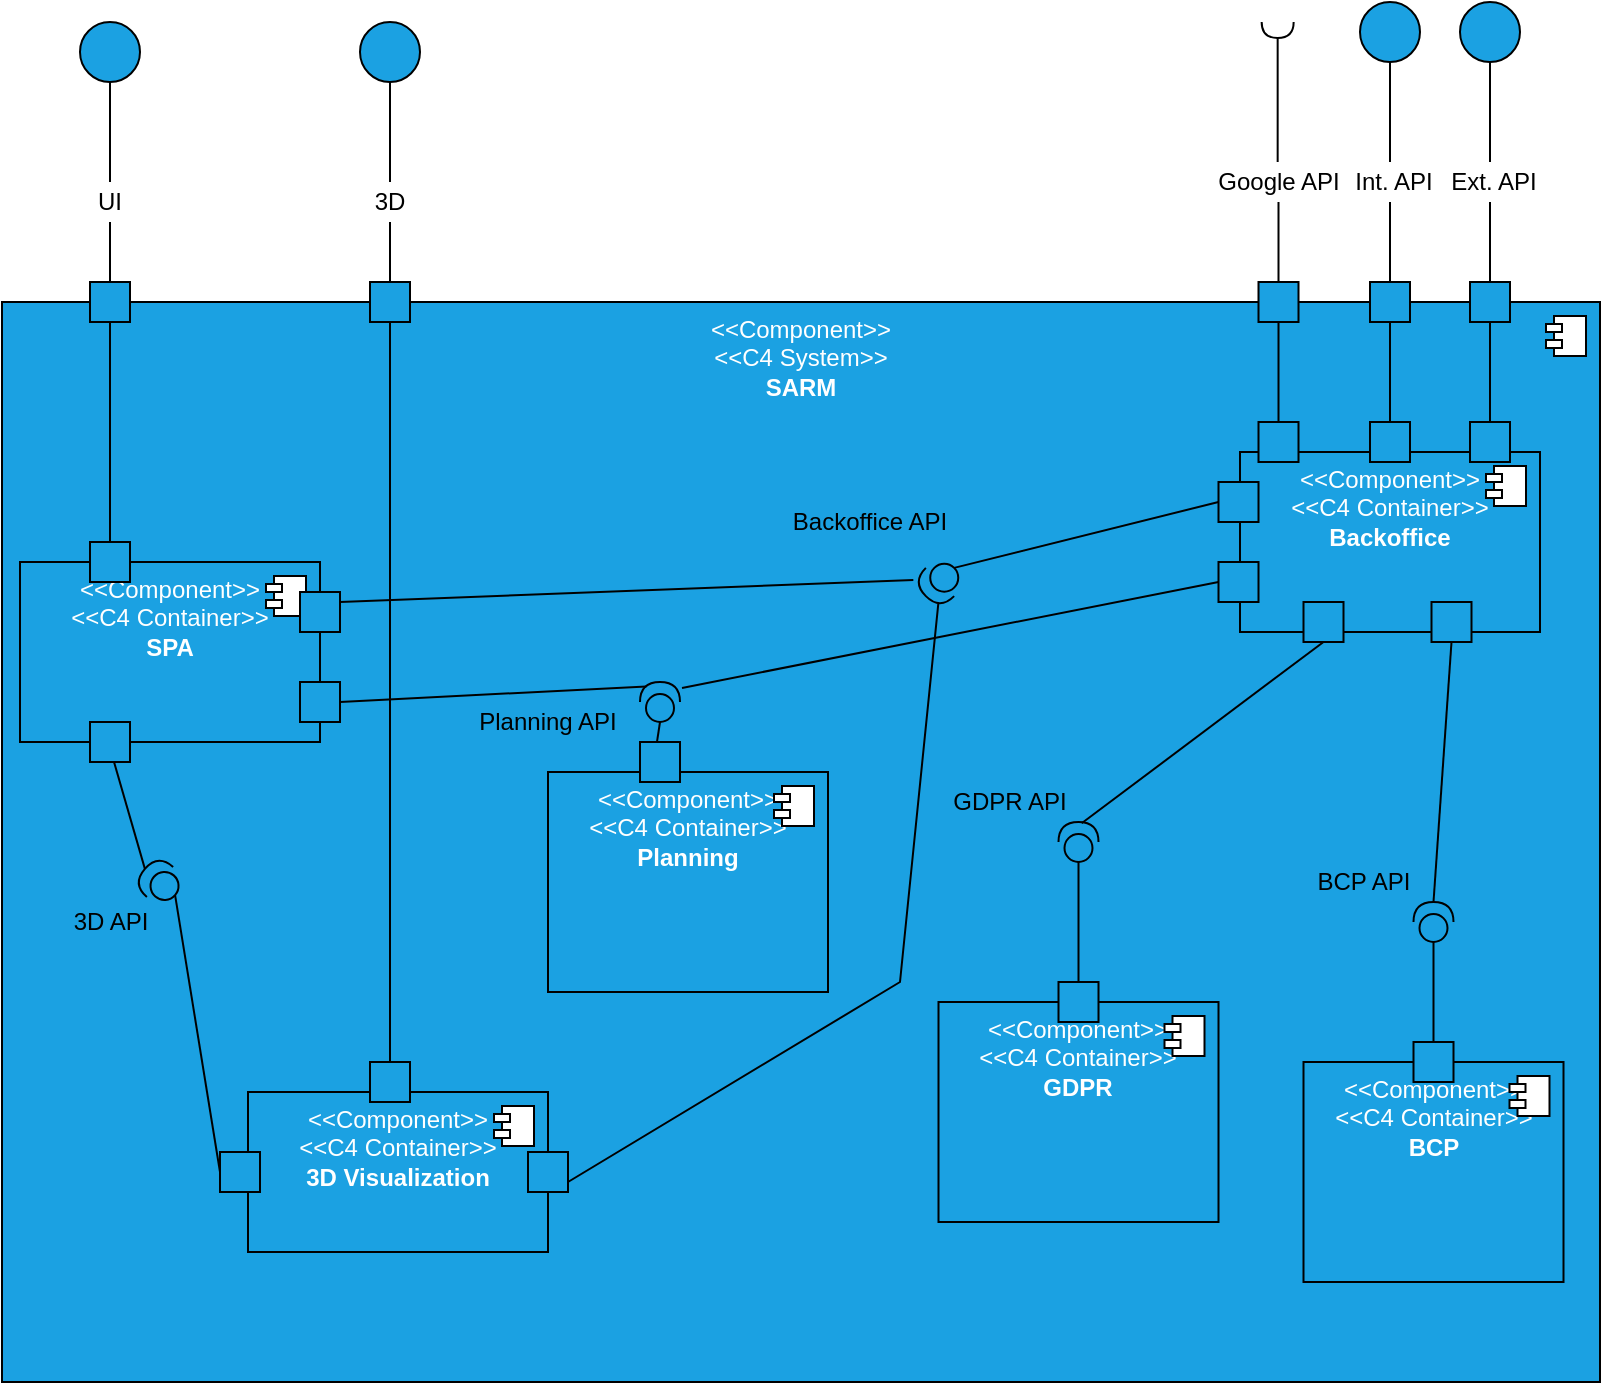 <mxfile version="24.7.17">
  <diagram name="Página-1" id="9UEDMvHu6GNNLu21W2ke">
    <mxGraphModel dx="1195" dy="1866" grid="1" gridSize="10" guides="1" tooltips="1" connect="1" arrows="1" fold="1" page="1" pageScale="1" pageWidth="827" pageHeight="1169" math="0" shadow="0">
      <root>
        <mxCell id="0" />
        <mxCell id="1" parent="0" />
        <mxCell id="9QeZXsU7CtdaOQ2hk94F-1" value="&amp;lt;&amp;lt;Component&amp;gt;&amp;gt;&lt;div&gt;&amp;lt;&amp;lt;C4 System&lt;span style=&quot;background-color: initial;&quot;&gt;&amp;gt;&amp;gt;&lt;/span&gt;&lt;/div&gt;&lt;div&gt;&lt;span style=&quot;background-color: initial;&quot;&gt;&lt;b&gt;SARM&lt;/b&gt;&lt;/span&gt;&lt;/div&gt;" style="html=1;dropTarget=0;whiteSpace=wrap;horizontal=1;verticalAlign=top;fillColor=#1ba1e2;fontColor=#ffffff;strokeColor=default;" vertex="1" parent="1">
          <mxGeometry x="131" y="30" width="799" height="540" as="geometry" />
        </mxCell>
        <mxCell id="9QeZXsU7CtdaOQ2hk94F-2" value="" style="shape=module;jettyWidth=8;jettyHeight=4;" vertex="1" parent="9QeZXsU7CtdaOQ2hk94F-1">
          <mxGeometry x="1" width="20" height="20" relative="1" as="geometry">
            <mxPoint x="-27" y="7" as="offset" />
          </mxGeometry>
        </mxCell>
        <mxCell id="9QeZXsU7CtdaOQ2hk94F-4" value="" style="whiteSpace=wrap;html=1;aspect=fixed;fillColor=#1ba1e2;fontColor=#ffffff;strokeColor=default;" vertex="1" parent="1">
          <mxGeometry x="175" y="20" width="20" height="20" as="geometry" />
        </mxCell>
        <mxCell id="9QeZXsU7CtdaOQ2hk94F-7" value="" style="endArrow=none;html=1;rounded=0;exitX=0.5;exitY=0;exitDx=0;exitDy=0;entryX=0.5;entryY=1;entryDx=0;entryDy=0;" edge="1" parent="1" source="9QeZXsU7CtdaOQ2hk94F-10" target="9QeZXsU7CtdaOQ2hk94F-8">
          <mxGeometry width="50" height="50" relative="1" as="geometry">
            <mxPoint x="180" y="30" as="sourcePoint" />
            <mxPoint x="170" y="-150" as="targetPoint" />
          </mxGeometry>
        </mxCell>
        <mxCell id="9QeZXsU7CtdaOQ2hk94F-8" value="" style="ellipse;whiteSpace=wrap;html=1;aspect=fixed;fillColor=#1ba1e2;fontColor=#ffffff;strokeColor=default;" vertex="1" parent="1">
          <mxGeometry x="170" y="-110" width="30" height="30" as="geometry" />
        </mxCell>
        <mxCell id="9QeZXsU7CtdaOQ2hk94F-62" value="" style="whiteSpace=wrap;html=1;aspect=fixed;fillColor=#1ba1e2;fontColor=#ffffff;strokeColor=default;" vertex="1" parent="1">
          <mxGeometry x="815" y="20" width="20" height="20" as="geometry" />
        </mxCell>
        <mxCell id="9QeZXsU7CtdaOQ2hk94F-63" value="Int. API" style="text;html=1;align=center;verticalAlign=middle;whiteSpace=wrap;rounded=0;" vertex="1" parent="1">
          <mxGeometry x="801.75" y="-40" width="50" height="20" as="geometry" />
        </mxCell>
        <mxCell id="9QeZXsU7CtdaOQ2hk94F-65" value="" style="endArrow=none;html=1;rounded=0;entryX=0.5;entryY=1;entryDx=0;entryDy=0;exitX=0.5;exitY=0;exitDx=0;exitDy=0;" edge="1" parent="1" source="9QeZXsU7CtdaOQ2hk94F-62">
          <mxGeometry width="50" height="50" relative="1" as="geometry">
            <mxPoint x="725" as="sourcePoint" />
            <mxPoint x="825.0" y="-20" as="targetPoint" />
          </mxGeometry>
        </mxCell>
        <mxCell id="9QeZXsU7CtdaOQ2hk94F-68" value="" style="ellipse;whiteSpace=wrap;html=1;aspect=fixed;fillColor=#1ba1e2;fontColor=#ffffff;strokeColor=default;" vertex="1" parent="1">
          <mxGeometry x="810" y="-120" width="30" height="30" as="geometry" />
        </mxCell>
        <mxCell id="9QeZXsU7CtdaOQ2hk94F-70" value="" style="endArrow=none;html=1;rounded=0;entryX=0.5;entryY=1;entryDx=0;entryDy=0;exitX=0.5;exitY=0;exitDx=0;exitDy=0;" edge="1" parent="1" source="9QeZXsU7CtdaOQ2hk94F-4" target="9QeZXsU7CtdaOQ2hk94F-10">
          <mxGeometry width="50" height="50" relative="1" as="geometry">
            <mxPoint x="170" y="20" as="sourcePoint" />
            <mxPoint x="170" y="-40" as="targetPoint" />
          </mxGeometry>
        </mxCell>
        <mxCell id="9QeZXsU7CtdaOQ2hk94F-10" value="UI" style="text;html=1;align=center;verticalAlign=middle;whiteSpace=wrap;rounded=0;" vertex="1" parent="1">
          <mxGeometry x="175" y="-30" width="20" height="20" as="geometry" />
        </mxCell>
        <mxCell id="9QeZXsU7CtdaOQ2hk94F-73" value="" style="endArrow=none;html=1;rounded=0;entryX=0.5;entryY=1;entryDx=0;entryDy=0;exitX=0.5;exitY=0;exitDx=0;exitDy=0;" edge="1" parent="1" target="9QeZXsU7CtdaOQ2hk94F-68">
          <mxGeometry width="50" height="50" relative="1" as="geometry">
            <mxPoint x="825.0" y="-40" as="sourcePoint" />
            <mxPoint x="835" y="-20" as="targetPoint" />
          </mxGeometry>
        </mxCell>
        <mxCell id="9QeZXsU7CtdaOQ2hk94F-74" value="" style="whiteSpace=wrap;html=1;aspect=fixed;fillColor=#1ba1e2;fontColor=#ffffff;strokeColor=default;" vertex="1" parent="1">
          <mxGeometry x="315" y="20" width="20" height="20" as="geometry" />
        </mxCell>
        <mxCell id="9QeZXsU7CtdaOQ2hk94F-75" value="" style="endArrow=none;html=1;rounded=0;exitX=0.5;exitY=0;exitDx=0;exitDy=0;entryX=0.5;entryY=1;entryDx=0;entryDy=0;" edge="1" source="9QeZXsU7CtdaOQ2hk94F-78" target="9QeZXsU7CtdaOQ2hk94F-76" parent="1">
          <mxGeometry width="50" height="50" relative="1" as="geometry">
            <mxPoint x="320" y="30" as="sourcePoint" />
            <mxPoint x="310" y="-150" as="targetPoint" />
          </mxGeometry>
        </mxCell>
        <mxCell id="9QeZXsU7CtdaOQ2hk94F-76" value="" style="ellipse;whiteSpace=wrap;html=1;aspect=fixed;fillColor=#1ba1e2;fontColor=#ffffff;strokeColor=default;" vertex="1" parent="1">
          <mxGeometry x="310" y="-110" width="30" height="30" as="geometry" />
        </mxCell>
        <mxCell id="9QeZXsU7CtdaOQ2hk94F-77" value="" style="endArrow=none;html=1;rounded=0;entryX=0.5;entryY=1;entryDx=0;entryDy=0;exitX=0.5;exitY=0;exitDx=0;exitDy=0;" edge="1" source="9QeZXsU7CtdaOQ2hk94F-74" target="9QeZXsU7CtdaOQ2hk94F-78" parent="1">
          <mxGeometry width="50" height="50" relative="1" as="geometry">
            <mxPoint x="310" y="20" as="sourcePoint" />
            <mxPoint x="310" y="-40" as="targetPoint" />
          </mxGeometry>
        </mxCell>
        <mxCell id="9QeZXsU7CtdaOQ2hk94F-78" value="3D" style="text;html=1;align=center;verticalAlign=middle;whiteSpace=wrap;rounded=0;" vertex="1" parent="1">
          <mxGeometry x="315" y="-30" width="20" height="20" as="geometry" />
        </mxCell>
        <mxCell id="9QeZXsU7CtdaOQ2hk94F-146" value="" style="whiteSpace=wrap;html=1;aspect=fixed;fillColor=#1ba1e2;fontColor=#ffffff;strokeColor=default;" vertex="1" parent="1">
          <mxGeometry x="759.25" y="20" width="20" height="20" as="geometry" />
        </mxCell>
        <mxCell id="9QeZXsU7CtdaOQ2hk94F-149" value="" style="endArrow=none;html=1;rounded=0;entryX=0.5;entryY=1;entryDx=0;entryDy=0;exitX=0.5;exitY=0;exitDx=0;exitDy=0;" edge="1" source="9QeZXsU7CtdaOQ2hk94F-146" parent="1">
          <mxGeometry width="50" height="50" relative="1" as="geometry">
            <mxPoint x="751" y="10" as="sourcePoint" />
            <mxPoint x="769.25" y="-20" as="targetPoint" />
          </mxGeometry>
        </mxCell>
        <mxCell id="9QeZXsU7CtdaOQ2hk94F-150" value="Google API" style="text;html=1;align=center;verticalAlign=middle;whiteSpace=wrap;rounded=0;" vertex="1" parent="1">
          <mxGeometry x="736.75" y="-40" width="65" height="20" as="geometry" />
        </mxCell>
        <mxCell id="9QeZXsU7CtdaOQ2hk94F-152" value="" style="rounded=0;orthogonalLoop=1;jettySize=auto;html=1;endArrow=halfCircle;endFill=0;endSize=6;strokeWidth=1;sketch=0;fontSize=12;curved=1;exitX=0.5;exitY=0;exitDx=0;exitDy=0;" edge="1" parent="1">
          <mxGeometry relative="1" as="geometry">
            <mxPoint x="768.83" y="-40" as="sourcePoint" />
            <mxPoint x="768.83" y="-110" as="targetPoint" />
          </mxGeometry>
        </mxCell>
        <mxCell id="9QeZXsU7CtdaOQ2hk94F-156" value="&amp;lt;&amp;lt;Component&amp;gt;&amp;gt;&lt;div&gt;&amp;lt;&amp;lt;C4 Container&lt;span style=&quot;background-color: initial;&quot;&gt;&amp;gt;&amp;gt;&lt;/span&gt;&lt;/div&gt;&lt;div&gt;&lt;b&gt;SPA&lt;/b&gt;&lt;/div&gt;" style="html=1;dropTarget=0;whiteSpace=wrap;horizontal=1;verticalAlign=top;fillColor=#1ba1e2;fontColor=#ffffff;strokeColor=default;" vertex="1" parent="1">
          <mxGeometry x="140" y="160" width="150" height="90" as="geometry" />
        </mxCell>
        <mxCell id="9QeZXsU7CtdaOQ2hk94F-157" value="" style="shape=module;jettyWidth=8;jettyHeight=4;" vertex="1" parent="9QeZXsU7CtdaOQ2hk94F-156">
          <mxGeometry x="1" width="20" height="20" relative="1" as="geometry">
            <mxPoint x="-27" y="7" as="offset" />
          </mxGeometry>
        </mxCell>
        <mxCell id="9QeZXsU7CtdaOQ2hk94F-158" value="" style="endArrow=none;html=1;rounded=0;exitX=0.5;exitY=1;exitDx=0;exitDy=0;entryX=0.317;entryY=-0.038;entryDx=0;entryDy=0;entryPerimeter=0;" edge="1" parent="1" source="9QeZXsU7CtdaOQ2hk94F-159" target="9QeZXsU7CtdaOQ2hk94F-156">
          <mxGeometry width="50" height="50" relative="1" as="geometry">
            <mxPoint x="195" y="-20" as="sourcePoint" />
            <mxPoint x="195" y="-70" as="targetPoint" />
          </mxGeometry>
        </mxCell>
        <mxCell id="9QeZXsU7CtdaOQ2hk94F-160" value="" style="endArrow=none;html=1;rounded=0;exitX=0.5;exitY=1;exitDx=0;exitDy=0;" edge="1" parent="1" source="9QeZXsU7CtdaOQ2hk94F-4">
          <mxGeometry width="50" height="50" relative="1" as="geometry">
            <mxPoint x="185" y="40" as="sourcePoint" />
            <mxPoint x="185" y="150" as="targetPoint" />
          </mxGeometry>
        </mxCell>
        <mxCell id="9QeZXsU7CtdaOQ2hk94F-159" value="" style="whiteSpace=wrap;html=1;aspect=fixed;fillColor=#1ba1e2;fontColor=#ffffff;strokeColor=default;" vertex="1" parent="1">
          <mxGeometry x="175" y="150" width="20" height="20" as="geometry" />
        </mxCell>
        <mxCell id="9QeZXsU7CtdaOQ2hk94F-161" value="&amp;lt;&amp;lt;Component&amp;gt;&amp;gt;&lt;div&gt;&amp;lt;&amp;lt;C4 Container&lt;span style=&quot;background-color: initial;&quot;&gt;&amp;gt;&amp;gt;&lt;/span&gt;&lt;/div&gt;&lt;div&gt;&lt;b&gt;3D Visualization&lt;/b&gt;&lt;br&gt;&lt;/div&gt;" style="html=1;dropTarget=0;whiteSpace=wrap;horizontal=1;verticalAlign=top;fillColor=#1ba1e2;fontColor=#ffffff;strokeColor=default;" vertex="1" parent="1">
          <mxGeometry x="254" y="425" width="150" height="80" as="geometry" />
        </mxCell>
        <mxCell id="9QeZXsU7CtdaOQ2hk94F-162" value="" style="shape=module;jettyWidth=8;jettyHeight=4;" vertex="1" parent="9QeZXsU7CtdaOQ2hk94F-161">
          <mxGeometry x="1" width="20" height="20" relative="1" as="geometry">
            <mxPoint x="-27" y="7" as="offset" />
          </mxGeometry>
        </mxCell>
        <mxCell id="9QeZXsU7CtdaOQ2hk94F-163" value="" style="endArrow=none;html=1;rounded=0;exitX=0.5;exitY=1;exitDx=0;exitDy=0;entryX=0.5;entryY=0;entryDx=0;entryDy=0;" edge="1" parent="1" source="9QeZXsU7CtdaOQ2hk94F-74" target="9QeZXsU7CtdaOQ2hk94F-164">
          <mxGeometry width="50" height="50" relative="1" as="geometry">
            <mxPoint x="195" y="50" as="sourcePoint" />
            <mxPoint x="195" y="160" as="targetPoint" />
          </mxGeometry>
        </mxCell>
        <mxCell id="9QeZXsU7CtdaOQ2hk94F-164" value="" style="whiteSpace=wrap;html=1;aspect=fixed;fillColor=#1ba1e2;fontColor=#ffffff;strokeColor=default;" vertex="1" parent="1">
          <mxGeometry x="315" y="410" width="20" height="20" as="geometry" />
        </mxCell>
        <mxCell id="9QeZXsU7CtdaOQ2hk94F-165" value="" style="shape=providedRequiredInterface;html=1;verticalLabelPosition=bottom;sketch=0;fillColor=#1ba1e2;fontColor=#ffffff;strokeColor=default;rotation=-139;" vertex="1" parent="1">
          <mxGeometry x="200" y="310" width="20" height="20" as="geometry" />
        </mxCell>
        <mxCell id="9QeZXsU7CtdaOQ2hk94F-166" value="3D API" style="text;html=1;align=center;verticalAlign=middle;whiteSpace=wrap;rounded=0;" vertex="1" parent="1">
          <mxGeometry x="162.5" y="330" width="45" height="20" as="geometry" />
        </mxCell>
        <mxCell id="9QeZXsU7CtdaOQ2hk94F-167" value="" style="endArrow=none;html=1;rounded=0;exitX=0.289;exitY=0.97;exitDx=0;exitDy=0;entryX=1;entryY=0.5;entryDx=0;entryDy=0;exitPerimeter=0;entryPerimeter=0;" edge="1" parent="1" source="9QeZXsU7CtdaOQ2hk94F-156" target="9QeZXsU7CtdaOQ2hk94F-165">
          <mxGeometry width="50" height="50" relative="1" as="geometry">
            <mxPoint x="335" y="50" as="sourcePoint" />
            <mxPoint x="335" y="350" as="targetPoint" />
          </mxGeometry>
        </mxCell>
        <mxCell id="9QeZXsU7CtdaOQ2hk94F-168" value="" style="endArrow=none;html=1;rounded=0;entryX=0;entryY=0.5;entryDx=0;entryDy=0;entryPerimeter=0;exitX=0;exitY=0.5;exitDx=0;exitDy=0;" edge="1" parent="1" source="9QeZXsU7CtdaOQ2hk94F-170" target="9QeZXsU7CtdaOQ2hk94F-165">
          <mxGeometry width="50" height="50" relative="1" as="geometry">
            <mxPoint x="193" y="257" as="sourcePoint" />
            <mxPoint x="196" y="300" as="targetPoint" />
          </mxGeometry>
        </mxCell>
        <mxCell id="9QeZXsU7CtdaOQ2hk94F-169" value="" style="whiteSpace=wrap;html=1;aspect=fixed;fillColor=#1ba1e2;fontColor=#ffffff;strokeColor=default;" vertex="1" parent="1">
          <mxGeometry x="175" y="240" width="20" height="20" as="geometry" />
        </mxCell>
        <mxCell id="9QeZXsU7CtdaOQ2hk94F-170" value="" style="whiteSpace=wrap;html=1;aspect=fixed;fillColor=#1ba1e2;fontColor=#ffffff;strokeColor=default;" vertex="1" parent="1">
          <mxGeometry x="240" y="455" width="20" height="20" as="geometry" />
        </mxCell>
        <mxCell id="9QeZXsU7CtdaOQ2hk94F-174" value="&amp;lt;&amp;lt;Component&amp;gt;&amp;gt;&lt;div&gt;&amp;lt;&amp;lt;C4 Container&lt;span style=&quot;background-color: initial;&quot;&gt;&amp;gt;&amp;gt;&lt;/span&gt;&lt;/div&gt;&lt;div&gt;&lt;b&gt;Backoffice&lt;/b&gt;&lt;/div&gt;" style="html=1;dropTarget=0;whiteSpace=wrap;horizontal=1;verticalAlign=top;fillColor=#1ba1e2;fontColor=#ffffff;strokeColor=default;" vertex="1" parent="1">
          <mxGeometry x="750" y="105" width="150" height="90" as="geometry" />
        </mxCell>
        <mxCell id="9QeZXsU7CtdaOQ2hk94F-175" value="" style="shape=module;jettyWidth=8;jettyHeight=4;" vertex="1" parent="9QeZXsU7CtdaOQ2hk94F-174">
          <mxGeometry x="1" width="20" height="20" relative="1" as="geometry">
            <mxPoint x="-27" y="7" as="offset" />
          </mxGeometry>
        </mxCell>
        <mxCell id="9QeZXsU7CtdaOQ2hk94F-176" value="" style="endArrow=none;html=1;rounded=0;exitX=1;exitY=0.75;exitDx=0;exitDy=0;entryX=0.907;entryY=0.152;entryDx=0;entryDy=0;entryPerimeter=0;" edge="1" parent="1" source="9QeZXsU7CtdaOQ2hk94F-177" target="9QeZXsU7CtdaOQ2hk94F-178">
          <mxGeometry width="50" height="50" relative="1" as="geometry">
            <mxPoint x="193" y="257" as="sourcePoint" />
            <mxPoint x="430" y="260" as="targetPoint" />
            <Array as="points">
              <mxPoint x="580" y="370" />
            </Array>
          </mxGeometry>
        </mxCell>
        <mxCell id="9QeZXsU7CtdaOQ2hk94F-177" value="" style="whiteSpace=wrap;html=1;aspect=fixed;fillColor=#1ba1e2;fontColor=#ffffff;strokeColor=default;" vertex="1" parent="1">
          <mxGeometry x="394" y="455" width="20" height="20" as="geometry" />
        </mxCell>
        <mxCell id="9QeZXsU7CtdaOQ2hk94F-178" value="" style="shape=providedRequiredInterface;html=1;verticalLabelPosition=bottom;sketch=0;fillColor=#1ba1e2;fontColor=#ffffff;strokeColor=default;rotation=135;" vertex="1" parent="1">
          <mxGeometry x="590" y="160" width="20" height="20" as="geometry" />
        </mxCell>
        <mxCell id="9QeZXsU7CtdaOQ2hk94F-181" value="Backoffice API" style="text;html=1;align=center;verticalAlign=middle;whiteSpace=wrap;rounded=0;" vertex="1" parent="1">
          <mxGeometry x="520" y="130" width="90" height="20" as="geometry" />
        </mxCell>
        <mxCell id="9QeZXsU7CtdaOQ2hk94F-183" value="" style="whiteSpace=wrap;html=1;aspect=fixed;fillColor=#1ba1e2;fontColor=#ffffff;strokeColor=default;" vertex="1" parent="1">
          <mxGeometry x="759.25" y="90" width="20" height="20" as="geometry" />
        </mxCell>
        <mxCell id="9QeZXsU7CtdaOQ2hk94F-184" value="" style="whiteSpace=wrap;html=1;aspect=fixed;fillColor=#1ba1e2;fontColor=#ffffff;strokeColor=default;" vertex="1" parent="1">
          <mxGeometry x="815" y="90" width="20" height="20" as="geometry" />
        </mxCell>
        <mxCell id="9QeZXsU7CtdaOQ2hk94F-186" value="" style="endArrow=none;html=1;rounded=0;entryX=0.5;entryY=1;entryDx=0;entryDy=0;exitX=0.5;exitY=0;exitDx=0;exitDy=0;" edge="1" parent="1" source="9QeZXsU7CtdaOQ2hk94F-183" target="9QeZXsU7CtdaOQ2hk94F-146">
          <mxGeometry width="50" height="50" relative="1" as="geometry">
            <mxPoint x="811.5" y="20" as="sourcePoint" />
            <mxPoint x="811.5" y="-10" as="targetPoint" />
          </mxGeometry>
        </mxCell>
        <mxCell id="9QeZXsU7CtdaOQ2hk94F-187" value="" style="endArrow=none;html=1;rounded=0;entryX=0.5;entryY=1;entryDx=0;entryDy=0;exitX=0.5;exitY=0;exitDx=0;exitDy=0;" edge="1" parent="1" source="9QeZXsU7CtdaOQ2hk94F-184" target="9QeZXsU7CtdaOQ2hk94F-62">
          <mxGeometry width="50" height="50" relative="1" as="geometry">
            <mxPoint x="802.25" y="100" as="sourcePoint" />
            <mxPoint x="802.25" y="40" as="targetPoint" />
          </mxGeometry>
        </mxCell>
        <mxCell id="9QeZXsU7CtdaOQ2hk94F-189" value="" style="endArrow=none;html=1;rounded=0;exitX=0;exitY=0.5;exitDx=0;exitDy=0;entryX=0;entryY=0.5;entryDx=0;entryDy=0;entryPerimeter=0;" edge="1" parent="1" source="9QeZXsU7CtdaOQ2hk94F-190" target="9QeZXsU7CtdaOQ2hk94F-178">
          <mxGeometry width="50" height="50" relative="1" as="geometry">
            <mxPoint x="434" y="405" as="sourcePoint" />
            <mxPoint x="443" y="272" as="targetPoint" />
          </mxGeometry>
        </mxCell>
        <mxCell id="9QeZXsU7CtdaOQ2hk94F-190" value="" style="whiteSpace=wrap;html=1;aspect=fixed;fillColor=#1ba1e2;fontColor=#ffffff;strokeColor=default;" vertex="1" parent="1">
          <mxGeometry x="739.25" y="120" width="20" height="20" as="geometry" />
        </mxCell>
        <mxCell id="9QeZXsU7CtdaOQ2hk94F-192" value="" style="endArrow=none;html=1;rounded=0;entryX=0.936;entryY=1.007;entryDx=0;entryDy=0;exitX=1;exitY=0.25;exitDx=0;exitDy=0;entryPerimeter=0;" edge="1" parent="1" source="9QeZXsU7CtdaOQ2hk94F-193" target="9QeZXsU7CtdaOQ2hk94F-178">
          <mxGeometry width="50" height="50" relative="1" as="geometry">
            <mxPoint x="335" y="50" as="sourcePoint" />
            <mxPoint x="335" y="350" as="targetPoint" />
          </mxGeometry>
        </mxCell>
        <mxCell id="9QeZXsU7CtdaOQ2hk94F-193" value="" style="whiteSpace=wrap;html=1;aspect=fixed;fillColor=#1ba1e2;fontColor=#ffffff;strokeColor=default;" vertex="1" parent="1">
          <mxGeometry x="280" y="175" width="20" height="20" as="geometry" />
        </mxCell>
        <mxCell id="9QeZXsU7CtdaOQ2hk94F-194" value="&amp;lt;&amp;lt;Component&amp;gt;&amp;gt;&lt;div&gt;&amp;lt;&amp;lt;C4 Container&lt;span style=&quot;background-color: initial;&quot;&gt;&amp;gt;&amp;gt;&lt;/span&gt;&lt;/div&gt;&lt;div&gt;&lt;b&gt;GDPR&lt;/b&gt;&lt;/div&gt;" style="html=1;dropTarget=0;whiteSpace=wrap;horizontal=1;verticalAlign=top;fillColor=#1ba1e2;fontColor=#ffffff;strokeColor=default;" vertex="1" parent="1">
          <mxGeometry x="599.25" y="380" width="140" height="110" as="geometry" />
        </mxCell>
        <mxCell id="9QeZXsU7CtdaOQ2hk94F-195" value="" style="shape=module;jettyWidth=8;jettyHeight=4;" vertex="1" parent="9QeZXsU7CtdaOQ2hk94F-194">
          <mxGeometry x="1" width="20" height="20" relative="1" as="geometry">
            <mxPoint x="-27" y="7" as="offset" />
          </mxGeometry>
        </mxCell>
        <mxCell id="9QeZXsU7CtdaOQ2hk94F-196" value="&amp;lt;&amp;lt;Component&amp;gt;&amp;gt;&lt;div&gt;&amp;lt;&amp;lt;C4 Container&lt;span style=&quot;background-color: initial;&quot;&gt;&amp;gt;&amp;gt;&lt;/span&gt;&lt;/div&gt;&lt;div&gt;&lt;b&gt;BCP&lt;/b&gt;&lt;/div&gt;" style="html=1;dropTarget=0;whiteSpace=wrap;horizontal=1;verticalAlign=top;fillColor=#1ba1e2;fontColor=#ffffff;strokeColor=default;" vertex="1" parent="1">
          <mxGeometry x="781.75" y="410" width="130" height="110" as="geometry" />
        </mxCell>
        <mxCell id="9QeZXsU7CtdaOQ2hk94F-197" value="" style="shape=module;jettyWidth=8;jettyHeight=4;" vertex="1" parent="9QeZXsU7CtdaOQ2hk94F-196">
          <mxGeometry x="1" width="20" height="20" relative="1" as="geometry">
            <mxPoint x="-27" y="7" as="offset" />
          </mxGeometry>
        </mxCell>
        <mxCell id="9QeZXsU7CtdaOQ2hk94F-200" value="&amp;lt;&amp;lt;Component&amp;gt;&amp;gt;&lt;div&gt;&amp;lt;&amp;lt;C4 Container&lt;span style=&quot;background-color: initial;&quot;&gt;&amp;gt;&amp;gt;&lt;/span&gt;&lt;/div&gt;&lt;div&gt;&lt;b&gt;Planning&lt;/b&gt;&lt;/div&gt;" style="html=1;dropTarget=0;whiteSpace=wrap;horizontal=1;verticalAlign=top;fillColor=#1ba1e2;fontColor=#ffffff;strokeColor=default;" vertex="1" parent="1">
          <mxGeometry x="404" y="265" width="140" height="110" as="geometry" />
        </mxCell>
        <mxCell id="9QeZXsU7CtdaOQ2hk94F-201" value="" style="shape=module;jettyWidth=8;jettyHeight=4;" vertex="1" parent="9QeZXsU7CtdaOQ2hk94F-200">
          <mxGeometry x="1" width="20" height="20" relative="1" as="geometry">
            <mxPoint x="-27" y="7" as="offset" />
          </mxGeometry>
        </mxCell>
        <mxCell id="9QeZXsU7CtdaOQ2hk94F-203" value="" style="endArrow=none;html=1;rounded=0;entryX=0.89;entryY=0.16;entryDx=0;entryDy=0;exitX=1;exitY=0.5;exitDx=0;exitDy=0;entryPerimeter=0;" edge="1" parent="1" source="9QeZXsU7CtdaOQ2hk94F-204" target="9QeZXsU7CtdaOQ2hk94F-205">
          <mxGeometry width="50" height="50" relative="1" as="geometry">
            <mxPoint x="310" y="210" as="sourcePoint" />
            <mxPoint x="597" y="214" as="targetPoint" />
          </mxGeometry>
        </mxCell>
        <mxCell id="9QeZXsU7CtdaOQ2hk94F-204" value="" style="whiteSpace=wrap;html=1;aspect=fixed;fillColor=#1ba1e2;fontColor=#ffffff;strokeColor=default;" vertex="1" parent="1">
          <mxGeometry x="280" y="220" width="20" height="20" as="geometry" />
        </mxCell>
        <mxCell id="9QeZXsU7CtdaOQ2hk94F-205" value="" style="shape=providedRequiredInterface;html=1;verticalLabelPosition=bottom;sketch=0;fillColor=#1ba1e2;fontColor=#ffffff;strokeColor=default;rotation=-90;" vertex="1" parent="1">
          <mxGeometry x="450" y="220" width="20" height="20" as="geometry" />
        </mxCell>
        <mxCell id="9QeZXsU7CtdaOQ2hk94F-207" value="Planning API" style="text;html=1;align=center;verticalAlign=middle;whiteSpace=wrap;rounded=0;" vertex="1" parent="1">
          <mxGeometry x="359" y="230" width="90" height="20" as="geometry" />
        </mxCell>
        <mxCell id="9QeZXsU7CtdaOQ2hk94F-208" value="" style="endArrow=none;html=1;rounded=0;entryX=0.423;entryY=0.007;entryDx=0;entryDy=0;exitX=0;exitY=0.5;exitDx=0;exitDy=0;entryPerimeter=0;exitPerimeter=0;" edge="1" parent="1" source="9QeZXsU7CtdaOQ2hk94F-225" target="9QeZXsU7CtdaOQ2hk94F-200">
          <mxGeometry width="50" height="50" relative="1" as="geometry">
            <mxPoint x="310" y="240" as="sourcePoint" />
            <mxPoint x="463" y="232" as="targetPoint" />
          </mxGeometry>
        </mxCell>
        <mxCell id="9QeZXsU7CtdaOQ2hk94F-209" value="" style="endArrow=none;html=1;rounded=0;entryX=0;entryY=0.5;entryDx=0;entryDy=0;exitX=0.852;exitY=1.05;exitDx=0;exitDy=0;exitPerimeter=0;" edge="1" parent="1" source="9QeZXsU7CtdaOQ2hk94F-205" target="9QeZXsU7CtdaOQ2hk94F-210">
          <mxGeometry width="50" height="50" relative="1" as="geometry">
            <mxPoint x="310" y="190" as="sourcePoint" />
            <mxPoint x="597" y="179" as="targetPoint" />
          </mxGeometry>
        </mxCell>
        <mxCell id="9QeZXsU7CtdaOQ2hk94F-210" value="" style="whiteSpace=wrap;html=1;aspect=fixed;fillColor=#1ba1e2;fontColor=#ffffff;strokeColor=default;" vertex="1" parent="1">
          <mxGeometry x="739.25" y="160" width="20" height="20" as="geometry" />
        </mxCell>
        <mxCell id="9QeZXsU7CtdaOQ2hk94F-211" value="" style="shape=providedRequiredInterface;html=1;verticalLabelPosition=bottom;sketch=0;fillColor=#1ba1e2;fontColor=#ffffff;strokeColor=default;rotation=-90;" vertex="1" parent="1">
          <mxGeometry x="659.25" y="290" width="20" height="20" as="geometry" />
        </mxCell>
        <mxCell id="9QeZXsU7CtdaOQ2hk94F-212" value="" style="shape=providedRequiredInterface;html=1;verticalLabelPosition=bottom;sketch=0;fillColor=#1ba1e2;fontColor=#ffffff;strokeColor=default;rotation=-90;" vertex="1" parent="1">
          <mxGeometry x="836.75" y="330" width="20" height="20" as="geometry" />
        </mxCell>
        <mxCell id="9QeZXsU7CtdaOQ2hk94F-213" value="GDPR API" style="text;html=1;align=center;verticalAlign=middle;whiteSpace=wrap;rounded=0;" vertex="1" parent="1">
          <mxGeometry x="590" y="270" width="90" height="20" as="geometry" />
        </mxCell>
        <mxCell id="9QeZXsU7CtdaOQ2hk94F-215" value="" style="endArrow=none;html=1;rounded=0;entryX=0.5;entryY=1;entryDx=0;entryDy=0;exitX=0.898;exitY=1.033;exitDx=0;exitDy=0;exitPerimeter=0;" edge="1" parent="1" source="9QeZXsU7CtdaOQ2hk94F-213" target="9QeZXsU7CtdaOQ2hk94F-221">
          <mxGeometry width="50" height="50" relative="1" as="geometry">
            <mxPoint x="481" y="233" as="sourcePoint" />
            <mxPoint x="749" y="180" as="targetPoint" />
          </mxGeometry>
        </mxCell>
        <mxCell id="9QeZXsU7CtdaOQ2hk94F-216" value="" style="endArrow=none;html=1;rounded=0;entryX=0;entryY=0.5;entryDx=0;entryDy=0;exitX=0.5;exitY=0;exitDx=0;exitDy=0;entryPerimeter=0;" edge="1" parent="1" source="9QeZXsU7CtdaOQ2hk94F-227" target="9QeZXsU7CtdaOQ2hk94F-211">
          <mxGeometry width="50" height="50" relative="1" as="geometry">
            <mxPoint x="681" y="301" as="sourcePoint" />
            <mxPoint x="759" y="190" as="targetPoint" />
          </mxGeometry>
        </mxCell>
        <mxCell id="9QeZXsU7CtdaOQ2hk94F-217" value="BCP API" style="text;html=1;align=center;verticalAlign=middle;whiteSpace=wrap;rounded=0;" vertex="1" parent="1">
          <mxGeometry x="766.75" y="310" width="90" height="20" as="geometry" />
        </mxCell>
        <mxCell id="9QeZXsU7CtdaOQ2hk94F-221" value="" style="whiteSpace=wrap;html=1;aspect=fixed;fillColor=#1ba1e2;fontColor=#ffffff;strokeColor=default;" vertex="1" parent="1">
          <mxGeometry x="781.75" y="180" width="20" height="20" as="geometry" />
        </mxCell>
        <mxCell id="9QeZXsU7CtdaOQ2hk94F-222" value="" style="whiteSpace=wrap;html=1;aspect=fixed;fillColor=#1ba1e2;fontColor=#ffffff;strokeColor=default;" vertex="1" parent="1">
          <mxGeometry x="845.75" y="180" width="20" height="20" as="geometry" />
        </mxCell>
        <mxCell id="9QeZXsU7CtdaOQ2hk94F-223" value="" style="endArrow=none;html=1;rounded=0;entryX=0.5;entryY=1;entryDx=0;entryDy=0;exitX=1;exitY=0.5;exitDx=0;exitDy=0;exitPerimeter=0;" edge="1" parent="1" source="9QeZXsU7CtdaOQ2hk94F-212" target="9QeZXsU7CtdaOQ2hk94F-222">
          <mxGeometry width="50" height="50" relative="1" as="geometry">
            <mxPoint x="681" y="301" as="sourcePoint" />
            <mxPoint x="802" y="210" as="targetPoint" />
          </mxGeometry>
        </mxCell>
        <mxCell id="9QeZXsU7CtdaOQ2hk94F-224" value="" style="endArrow=none;html=1;rounded=0;entryX=0;entryY=0.5;entryDx=0;entryDy=0;exitX=0.5;exitY=0;exitDx=0;exitDy=0;entryPerimeter=0;" edge="1" parent="1" source="9QeZXsU7CtdaOQ2hk94F-196" target="9QeZXsU7CtdaOQ2hk94F-212">
          <mxGeometry width="50" height="50" relative="1" as="geometry">
            <mxPoint x="857" y="340" as="sourcePoint" />
            <mxPoint x="866" y="210" as="targetPoint" />
          </mxGeometry>
        </mxCell>
        <mxCell id="9QeZXsU7CtdaOQ2hk94F-226" value="" style="endArrow=none;html=1;rounded=0;entryX=0.423;entryY=0.007;entryDx=0;entryDy=0;exitX=0;exitY=0.5;exitDx=0;exitDy=0;entryPerimeter=0;exitPerimeter=0;" edge="1" parent="1" source="9QeZXsU7CtdaOQ2hk94F-205" target="9QeZXsU7CtdaOQ2hk94F-225">
          <mxGeometry width="50" height="50" relative="1" as="geometry">
            <mxPoint x="460" y="240" as="sourcePoint" />
            <mxPoint x="463" y="266" as="targetPoint" />
          </mxGeometry>
        </mxCell>
        <mxCell id="9QeZXsU7CtdaOQ2hk94F-225" value="" style="whiteSpace=wrap;html=1;aspect=fixed;fillColor=#1ba1e2;fontColor=#ffffff;strokeColor=default;" vertex="1" parent="1">
          <mxGeometry x="450" y="250" width="20" height="20" as="geometry" />
        </mxCell>
        <mxCell id="9QeZXsU7CtdaOQ2hk94F-228" value="" style="endArrow=none;html=1;rounded=0;entryX=0;entryY=0.5;entryDx=0;entryDy=0;exitX=0.5;exitY=0;exitDx=0;exitDy=0;entryPerimeter=0;" edge="1" parent="1" source="9QeZXsU7CtdaOQ2hk94F-194" target="9QeZXsU7CtdaOQ2hk94F-227">
          <mxGeometry width="50" height="50" relative="1" as="geometry">
            <mxPoint x="669" y="380" as="sourcePoint" />
            <mxPoint x="669" y="310" as="targetPoint" />
          </mxGeometry>
        </mxCell>
        <mxCell id="9QeZXsU7CtdaOQ2hk94F-227" value="" style="whiteSpace=wrap;html=1;aspect=fixed;fillColor=#1ba1e2;fontColor=#ffffff;strokeColor=default;" vertex="1" parent="1">
          <mxGeometry x="659.25" y="370" width="20" height="20" as="geometry" />
        </mxCell>
        <mxCell id="9QeZXsU7CtdaOQ2hk94F-229" value="" style="whiteSpace=wrap;html=1;aspect=fixed;fillColor=#1ba1e2;fontColor=#ffffff;strokeColor=default;" vertex="1" parent="1">
          <mxGeometry x="836.75" y="400" width="20" height="20" as="geometry" />
        </mxCell>
        <mxCell id="9QeZXsU7CtdaOQ2hk94F-232" value="" style="whiteSpace=wrap;html=1;aspect=fixed;fillColor=#1ba1e2;fontColor=#ffffff;strokeColor=default;" vertex="1" parent="1">
          <mxGeometry x="865" y="20" width="20" height="20" as="geometry" />
        </mxCell>
        <mxCell id="9QeZXsU7CtdaOQ2hk94F-233" value="" style="endArrow=none;html=1;rounded=0;entryX=0.5;entryY=1;entryDx=0;entryDy=0;exitX=0.5;exitY=0;exitDx=0;exitDy=0;" edge="1" parent="1" source="9QeZXsU7CtdaOQ2hk94F-232">
          <mxGeometry width="50" height="50" relative="1" as="geometry">
            <mxPoint x="775" as="sourcePoint" />
            <mxPoint x="875.0" y="-20" as="targetPoint" />
          </mxGeometry>
        </mxCell>
        <mxCell id="9QeZXsU7CtdaOQ2hk94F-234" value="" style="ellipse;whiteSpace=wrap;html=1;aspect=fixed;fillColor=#1ba1e2;fontColor=#ffffff;strokeColor=default;" vertex="1" parent="1">
          <mxGeometry x="860" y="-120" width="30" height="30" as="geometry" />
        </mxCell>
        <mxCell id="9QeZXsU7CtdaOQ2hk94F-235" value="" style="endArrow=none;html=1;rounded=0;entryX=0.5;entryY=1;entryDx=0;entryDy=0;exitX=0.5;exitY=0;exitDx=0;exitDy=0;" edge="1" parent="1" target="9QeZXsU7CtdaOQ2hk94F-234">
          <mxGeometry width="50" height="50" relative="1" as="geometry">
            <mxPoint x="875.0" y="-40" as="sourcePoint" />
            <mxPoint x="885" y="-20" as="targetPoint" />
          </mxGeometry>
        </mxCell>
        <mxCell id="9QeZXsU7CtdaOQ2hk94F-236" value="" style="whiteSpace=wrap;html=1;aspect=fixed;fillColor=#1ba1e2;fontColor=#ffffff;strokeColor=default;" vertex="1" parent="1">
          <mxGeometry x="865" y="90" width="20" height="20" as="geometry" />
        </mxCell>
        <mxCell id="9QeZXsU7CtdaOQ2hk94F-237" value="" style="endArrow=none;html=1;rounded=0;entryX=0.5;entryY=1;entryDx=0;entryDy=0;exitX=0.5;exitY=0;exitDx=0;exitDy=0;" edge="1" parent="1" source="9QeZXsU7CtdaOQ2hk94F-236" target="9QeZXsU7CtdaOQ2hk94F-232">
          <mxGeometry width="50" height="50" relative="1" as="geometry">
            <mxPoint x="852.25" y="100" as="sourcePoint" />
            <mxPoint x="852.25" y="40" as="targetPoint" />
          </mxGeometry>
        </mxCell>
        <mxCell id="9QeZXsU7CtdaOQ2hk94F-238" value="Ext. API" style="text;html=1;align=center;verticalAlign=middle;whiteSpace=wrap;rounded=0;" vertex="1" parent="1">
          <mxGeometry x="851.75" y="-40" width="50" height="20" as="geometry" />
        </mxCell>
      </root>
    </mxGraphModel>
  </diagram>
</mxfile>
